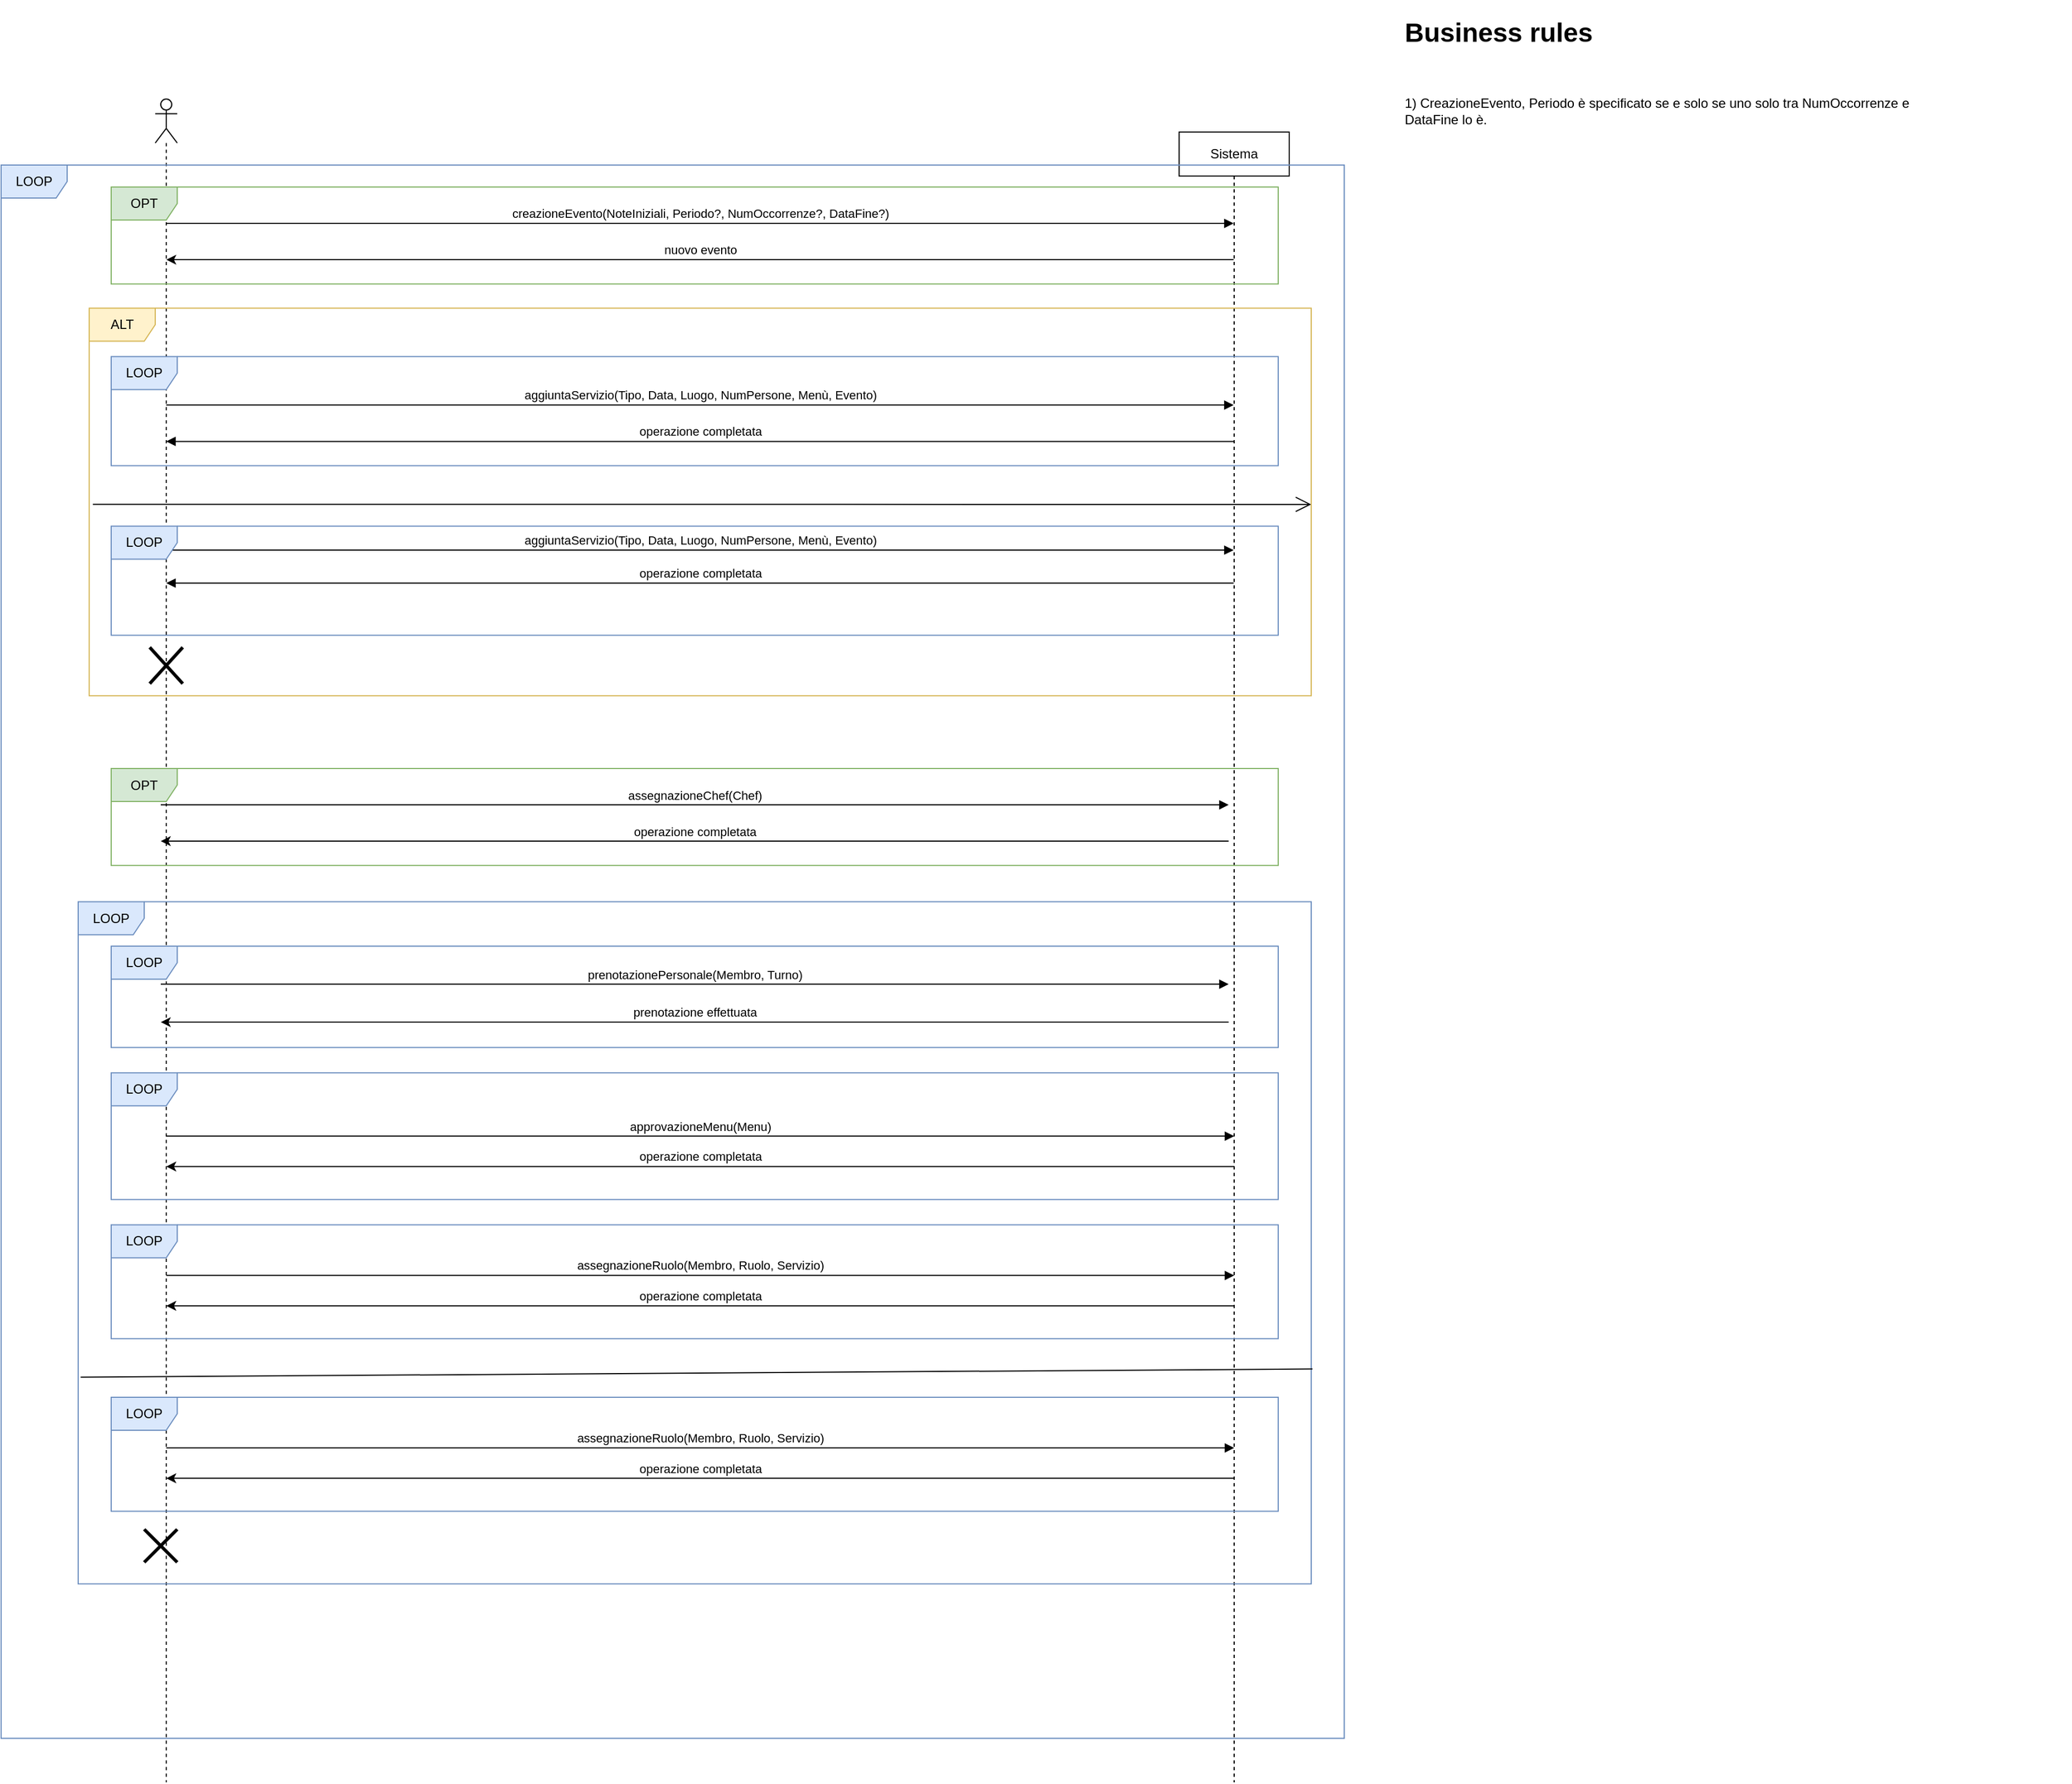 <mxfile version="21.3.4" type="device">
  <diagram name="Page-1" id="aDgRZFvFXDjg_jGfRXhe">
    <mxGraphModel dx="1781" dy="547" grid="1" gridSize="10" guides="1" tooltips="1" connect="1" arrows="1" fold="1" page="1" pageScale="1" pageWidth="827" pageHeight="1169" math="0" shadow="0">
      <root>
        <mxCell id="0" />
        <mxCell id="1" parent="0" />
        <mxCell id="ziAq5ncUOEXPv-bApJY8-1" value="" style="shape=umlLifeline;perimeter=lifelinePerimeter;whiteSpace=wrap;html=1;container=1;dropTarget=0;collapsible=0;recursiveResize=0;outlineConnect=0;portConstraint=eastwest;newEdgeStyle={&quot;edgeStyle&quot;:&quot;elbowEdgeStyle&quot;,&quot;elbow&quot;:&quot;vertical&quot;,&quot;curved&quot;:0,&quot;rounded&quot;:0};participant=umlActor;" parent="1" vertex="1">
          <mxGeometry x="-220" y="190" width="20" height="1530" as="geometry" />
        </mxCell>
        <mxCell id="ziAq5ncUOEXPv-bApJY8-2" value="Sistema" style="shape=umlLifeline;perimeter=lifelinePerimeter;whiteSpace=wrap;html=1;container=1;dropTarget=0;collapsible=0;recursiveResize=0;outlineConnect=0;portConstraint=eastwest;newEdgeStyle={&quot;edgeStyle&quot;:&quot;elbowEdgeStyle&quot;,&quot;elbow&quot;:&quot;vertical&quot;,&quot;curved&quot;:0,&quot;rounded&quot;:0};" parent="1" vertex="1">
          <mxGeometry x="710" y="220" width="100" height="1500" as="geometry" />
        </mxCell>
        <mxCell id="en180CTn0l9zymGrBvhz-2" value="&lt;h1&gt;Business rules&lt;br&gt;&lt;/h1&gt;&lt;p&gt;&lt;br&gt;&lt;/p&gt;&lt;div&gt;1) CreazioneEvento, Periodo è specificato se e solo se uno solo tra NumOccorrenze e&lt;/div&gt;&lt;div&gt;DataFine lo è.&lt;br&gt;&lt;/div&gt;" style="text;html=1;strokeColor=none;fillColor=none;spacing=5;spacingTop=-20;whiteSpace=wrap;overflow=hidden;rounded=0;" parent="1" vertex="1">
          <mxGeometry x="910" y="110" width="610" height="640" as="geometry" />
        </mxCell>
        <mxCell id="en180CTn0l9zymGrBvhz-39" value="LOOP" style="shape=umlFrame;whiteSpace=wrap;html=1;pointerEvents=0;fillColor=#dae8fc;strokeColor=#6c8ebf;" parent="1" vertex="1">
          <mxGeometry x="-360" y="250" width="1220" height="1430" as="geometry" />
        </mxCell>
        <mxCell id="en180CTn0l9zymGrBvhz-41" value="" style="group" parent="1" vertex="1" connectable="0">
          <mxGeometry x="210" y="580" width="170" height="50" as="geometry" />
        </mxCell>
        <mxCell id="en180CTn0l9zymGrBvhz-31" value="aggiuntaServizio(Tipo, Data, Luogo, NumPersone, Menù, Evento)" style="html=1;verticalAlign=bottom;endArrow=block;edgeStyle=elbowEdgeStyle;elbow=vertical;curved=0;rounded=0;" parent="en180CTn0l9zymGrBvhz-41" source="ziAq5ncUOEXPv-bApJY8-1" target="ziAq5ncUOEXPv-bApJY8-2" edge="1">
          <mxGeometry width="80" relative="1" as="geometry">
            <mxPoint x="-49.36" y="40" as="sourcePoint" />
            <mxPoint x="270.64" y="40" as="targetPoint" />
            <Array as="points">
              <mxPoint x="10" y="20" />
              <mxPoint x="170" />
              <mxPoint x="101.14" y="40" />
            </Array>
          </mxGeometry>
        </mxCell>
        <mxCell id="en180CTn0l9zymGrBvhz-32" value="operazione completata" style="html=1;verticalAlign=bottom;endArrow=none;edgeStyle=elbowEdgeStyle;elbow=vertical;curved=0;rounded=0;startArrow=block;startFill=1;endFill=0;" parent="en180CTn0l9zymGrBvhz-41" source="ziAq5ncUOEXPv-bApJY8-1" target="ziAq5ncUOEXPv-bApJY8-2" edge="1">
          <mxGeometry width="80" relative="1" as="geometry">
            <mxPoint x="-49.36" y="70" as="sourcePoint" />
            <mxPoint x="270.64" y="70" as="targetPoint" />
            <Array as="points">
              <mxPoint y="50" />
              <mxPoint x="70" y="30" />
            </Array>
          </mxGeometry>
        </mxCell>
        <mxCell id="en180CTn0l9zymGrBvhz-42" value="" style="group" parent="1" vertex="1" connectable="0">
          <mxGeometry x="-290" y="270" width="1120" height="1269.6" as="geometry" />
        </mxCell>
        <mxCell id="en180CTn0l9zymGrBvhz-29" value="" style="endArrow=open;endFill=1;endSize=12;html=1;rounded=0;exitX=0.003;exitY=0.506;exitDx=0;exitDy=0;exitPerimeter=0;" parent="en180CTn0l9zymGrBvhz-42" source="en180CTn0l9zymGrBvhz-28" edge="1">
          <mxGeometry width="160" relative="1" as="geometry">
            <mxPoint x="320" y="330.303" as="sourcePoint" />
            <mxPoint x="1120" y="288.465" as="targetPoint" />
          </mxGeometry>
        </mxCell>
        <mxCell id="en180CTn0l9zymGrBvhz-40" value="" style="group" parent="en180CTn0l9zymGrBvhz-42" vertex="1" connectable="0">
          <mxGeometry width="1120" height="1269.6" as="geometry" />
        </mxCell>
        <mxCell id="en180CTn0l9zymGrBvhz-18" value="" style="group" parent="en180CTn0l9zymGrBvhz-40" vertex="1" connectable="0">
          <mxGeometry x="30" width="1060" height="88.081" as="geometry" />
        </mxCell>
        <mxCell id="ziAq5ncUOEXPv-bApJY8-3" value="creazioneEvento(NoteIniziali, Periodo?, NumOccorrenze?, DataFine?)" style="html=1;verticalAlign=bottom;endArrow=block;edgeStyle=elbowEdgeStyle;elbow=vertical;curved=0;rounded=0;" parent="en180CTn0l9zymGrBvhz-18" source="ziAq5ncUOEXPv-bApJY8-1" target="ziAq5ncUOEXPv-bApJY8-2" edge="1">
          <mxGeometry width="80" relative="1" as="geometry">
            <mxPoint x="80" as="sourcePoint" />
            <mxPoint x="500" y="11.01" as="targetPoint" />
            <Array as="points">
              <mxPoint x="760" y="33.03" />
              <mxPoint x="50" />
            </Array>
          </mxGeometry>
        </mxCell>
        <mxCell id="ziAq5ncUOEXPv-bApJY8-4" value="nuovo evento" style="html=1;verticalAlign=bottom;endArrow=none;edgeStyle=elbowEdgeStyle;elbow=vertical;curved=0;rounded=0;startArrow=classic;startFill=1;endFill=0;" parent="en180CTn0l9zymGrBvhz-18" source="ziAq5ncUOEXPv-bApJY8-1" target="ziAq5ncUOEXPv-bApJY8-2" edge="1">
          <mxGeometry width="80" relative="1" as="geometry">
            <mxPoint x="630" y="187.172" as="sourcePoint" />
            <mxPoint x="710" y="187.172" as="targetPoint" />
            <Array as="points">
              <mxPoint x="760" y="66.061" />
              <mxPoint x="550" y="44.04" />
            </Array>
          </mxGeometry>
        </mxCell>
        <mxCell id="en180CTn0l9zymGrBvhz-16" value="OPT" style="shape=umlFrame;whiteSpace=wrap;html=1;pointerEvents=0;fillColor=#d5e8d4;strokeColor=#82b366;" parent="en180CTn0l9zymGrBvhz-18" vertex="1">
          <mxGeometry width="1060" height="88.081" as="geometry" />
        </mxCell>
        <mxCell id="en180CTn0l9zymGrBvhz-21" value="" style="group" parent="en180CTn0l9zymGrBvhz-40" vertex="1" connectable="0">
          <mxGeometry x="30" y="528.485" width="1060" height="88.081" as="geometry" />
        </mxCell>
        <mxCell id="en180CTn0l9zymGrBvhz-8" value="assegnazioneChef(Chef)" style="html=1;verticalAlign=bottom;endArrow=block;edgeStyle=elbowEdgeStyle;elbow=vertical;curved=0;rounded=0;" parent="en180CTn0l9zymGrBvhz-21" edge="1">
          <mxGeometry width="80" relative="1" as="geometry">
            <mxPoint x="45" y="33.03" as="sourcePoint" />
            <mxPoint x="1015" y="33.03" as="targetPoint" />
            <Array as="points">
              <mxPoint x="635" y="33.03" />
              <mxPoint x="566.14" y="77.071" />
            </Array>
          </mxGeometry>
        </mxCell>
        <mxCell id="en180CTn0l9zymGrBvhz-9" value="operazione completata" style="html=1;verticalAlign=bottom;endArrow=none;edgeStyle=elbowEdgeStyle;elbow=vertical;curved=0;rounded=0;startArrow=classic;startFill=1;endFill=0;" parent="en180CTn0l9zymGrBvhz-21" edge="1">
          <mxGeometry width="80" relative="1" as="geometry">
            <mxPoint x="45" y="66.061" as="sourcePoint" />
            <mxPoint x="1015" y="66.061" as="targetPoint" />
            <Array as="points">
              <mxPoint x="545" y="66.061" />
            </Array>
          </mxGeometry>
        </mxCell>
        <mxCell id="en180CTn0l9zymGrBvhz-20" value="OPT" style="shape=umlFrame;whiteSpace=wrap;html=1;pointerEvents=0;fillColor=#d5e8d4;strokeColor=#82b366;" parent="en180CTn0l9zymGrBvhz-21" vertex="1">
          <mxGeometry width="1060" height="88.081" as="geometry" />
        </mxCell>
        <mxCell id="en180CTn0l9zymGrBvhz-35" value="" style="group" parent="en180CTn0l9zymGrBvhz-40" vertex="1" connectable="0">
          <mxGeometry x="10" y="110.101" width="1110" height="352.323" as="geometry" />
        </mxCell>
        <mxCell id="en180CTn0l9zymGrBvhz-19" value="" style="group" parent="en180CTn0l9zymGrBvhz-35" vertex="1" connectable="0">
          <mxGeometry x="20" y="44.04" width="1060" height="99.091" as="geometry" />
        </mxCell>
        <mxCell id="ziAq5ncUOEXPv-bApJY8-9" value="aggiuntaServizio(Tipo, Data, Luogo, NumPersone, Menù, Evento)" style="html=1;verticalAlign=bottom;endArrow=block;edgeStyle=elbowEdgeStyle;elbow=vertical;curved=0;rounded=0;" parent="en180CTn0l9zymGrBvhz-19" source="ziAq5ncUOEXPv-bApJY8-1" target="ziAq5ncUOEXPv-bApJY8-2" edge="1">
          <mxGeometry width="80" relative="1" as="geometry">
            <mxPoint x="420.64" y="66.061" as="sourcePoint" />
            <mxPoint x="740.64" y="66.061" as="targetPoint" />
            <Array as="points">
              <mxPoint x="480" y="44.04" />
              <mxPoint x="640" y="22.02" />
              <mxPoint x="571.14" y="66.061" />
            </Array>
          </mxGeometry>
        </mxCell>
        <mxCell id="ziAq5ncUOEXPv-bApJY8-10" value="operazione completata" style="html=1;verticalAlign=bottom;endArrow=none;edgeStyle=elbowEdgeStyle;elbow=vertical;curved=0;rounded=0;startArrow=block;startFill=1;endFill=0;" parent="en180CTn0l9zymGrBvhz-19" source="ziAq5ncUOEXPv-bApJY8-1" target="ziAq5ncUOEXPv-bApJY8-2" edge="1">
          <mxGeometry width="80" relative="1" as="geometry">
            <mxPoint x="420.64" y="99.091" as="sourcePoint" />
            <mxPoint x="740.64" y="99.091" as="targetPoint" />
            <Array as="points">
              <mxPoint x="470" y="77.071" />
              <mxPoint x="540" y="55.051" />
            </Array>
          </mxGeometry>
        </mxCell>
        <mxCell id="en180CTn0l9zymGrBvhz-17" value="LOOP" style="shape=umlFrame;whiteSpace=wrap;html=1;pointerEvents=0;fillColor=#dae8fc;strokeColor=#6c8ebf;swimlaneFillColor=none;gradientColor=none;shadow=0;" parent="en180CTn0l9zymGrBvhz-19" vertex="1">
          <mxGeometry width="1060" height="99.091" as="geometry" />
        </mxCell>
        <mxCell id="en180CTn0l9zymGrBvhz-28" value="ALT" style="shape=umlFrame;whiteSpace=wrap;html=1;pointerEvents=0;fillColor=#fff2cc;strokeColor=#d6b656;" parent="en180CTn0l9zymGrBvhz-35" vertex="1">
          <mxGeometry width="1110" height="352.323" as="geometry" />
        </mxCell>
        <mxCell id="en180CTn0l9zymGrBvhz-30" value="" style="group" parent="en180CTn0l9zymGrBvhz-35" vertex="1" connectable="0">
          <mxGeometry x="20" y="198.182" width="1060" height="99.091" as="geometry" />
        </mxCell>
        <mxCell id="en180CTn0l9zymGrBvhz-33" value="LOOP" style="shape=umlFrame;whiteSpace=wrap;html=1;pointerEvents=0;fillColor=#dae8fc;strokeColor=#6c8ebf;swimlaneFillColor=none;gradientColor=none;shadow=0;" parent="en180CTn0l9zymGrBvhz-30" vertex="1">
          <mxGeometry width="1060" height="99.091" as="geometry" />
        </mxCell>
        <mxCell id="en180CTn0l9zymGrBvhz-34" value="" style="shape=umlDestroy;whiteSpace=wrap;html=1;strokeWidth=3;targetShapes=umlLifeline;" parent="en180CTn0l9zymGrBvhz-35" vertex="1">
          <mxGeometry x="55" y="308.283" width="30" height="33.03" as="geometry" />
        </mxCell>
        <mxCell id="en180CTn0l9zymGrBvhz-38" value="" style="group" parent="en180CTn0l9zymGrBvhz-40" vertex="1" connectable="0">
          <mxGeometry y="649.6" width="1120" height="620" as="geometry" />
        </mxCell>
        <mxCell id="en180CTn0l9zymGrBvhz-36" value="" style="group" parent="en180CTn0l9zymGrBvhz-38" vertex="1" connectable="0">
          <mxGeometry x="30" y="40.4" width="1060" height="356.81" as="geometry" />
        </mxCell>
        <mxCell id="en180CTn0l9zymGrBvhz-25" value="" style="group" parent="en180CTn0l9zymGrBvhz-36" vertex="1" connectable="0">
          <mxGeometry y="253.22" width="1060" height="103.59" as="geometry" />
        </mxCell>
        <mxCell id="en180CTn0l9zymGrBvhz-14" value="assegnazioneRuolo(Membro, Ruolo, Servizio)" style="html=1;verticalAlign=bottom;endArrow=block;edgeStyle=elbowEdgeStyle;elbow=vertical;curved=0;rounded=0;movable=1;resizable=1;rotatable=1;deletable=1;editable=1;locked=0;connectable=1;" parent="en180CTn0l9zymGrBvhz-25" edge="1">
          <mxGeometry width="80" relative="1" as="geometry">
            <mxPoint x="50" y="46.04" as="sourcePoint" />
            <mxPoint x="1020" y="46.04" as="targetPoint" />
            <Array as="points">
              <mxPoint x="640" y="46.04" />
              <mxPoint x="571.14" y="92.08" />
            </Array>
          </mxGeometry>
        </mxCell>
        <mxCell id="en180CTn0l9zymGrBvhz-15" value="operazione completata" style="html=1;verticalAlign=bottom;endArrow=none;edgeStyle=elbowEdgeStyle;elbow=vertical;curved=0;rounded=0;startArrow=classic;startFill=1;endFill=0;movable=1;resizable=1;rotatable=1;deletable=1;editable=1;locked=0;connectable=1;" parent="en180CTn0l9zymGrBvhz-25" edge="1">
          <mxGeometry width="80" relative="1" as="geometry">
            <mxPoint x="50" y="73.664" as="sourcePoint" />
            <mxPoint x="1020" y="73.664" as="targetPoint" />
            <Array as="points">
              <mxPoint x="550" y="73.664" />
            </Array>
          </mxGeometry>
        </mxCell>
        <mxCell id="en180CTn0l9zymGrBvhz-24" value="LOOP" style="shape=umlFrame;whiteSpace=wrap;html=1;pointerEvents=0;fillColor=#dae8fc;strokeColor=#6c8ebf;" parent="en180CTn0l9zymGrBvhz-25" vertex="1">
          <mxGeometry width="1060" height="103.59" as="geometry" />
        </mxCell>
        <mxCell id="en180CTn0l9zymGrBvhz-26" value="" style="group" parent="en180CTn0l9zymGrBvhz-36" vertex="1" connectable="0">
          <mxGeometry y="115.1" width="1060" height="115.1" as="geometry" />
        </mxCell>
        <mxCell id="en180CTn0l9zymGrBvhz-12" value="approvazioneMenu(Menu)" style="html=1;verticalAlign=bottom;endArrow=block;edgeStyle=elbowEdgeStyle;elbow=vertical;curved=0;rounded=0;movable=1;resizable=1;rotatable=1;deletable=1;editable=1;locked=0;connectable=1;" parent="en180CTn0l9zymGrBvhz-26" edge="1">
          <mxGeometry width="80" relative="1" as="geometry">
            <mxPoint x="50" y="57.55" as="sourcePoint" />
            <mxPoint x="1020" y="57.55" as="targetPoint" />
            <Array as="points">
              <mxPoint x="640" y="57.55" />
              <mxPoint x="571.14" y="103.59" />
            </Array>
          </mxGeometry>
        </mxCell>
        <mxCell id="en180CTn0l9zymGrBvhz-13" value="operazione completata" style="html=1;verticalAlign=bottom;endArrow=none;edgeStyle=elbowEdgeStyle;elbow=vertical;curved=0;rounded=0;startArrow=classic;startFill=1;endFill=0;movable=1;resizable=1;rotatable=1;deletable=1;editable=1;locked=0;connectable=1;" parent="en180CTn0l9zymGrBvhz-26" edge="1">
          <mxGeometry width="80" relative="1" as="geometry">
            <mxPoint x="50" y="85.174" as="sourcePoint" />
            <mxPoint x="1020" y="85.174" as="targetPoint" />
            <Array as="points">
              <mxPoint x="550" y="85.174" />
            </Array>
          </mxGeometry>
        </mxCell>
        <mxCell id="en180CTn0l9zymGrBvhz-23" value="LOOP" style="shape=umlFrame;whiteSpace=wrap;html=1;pointerEvents=0;fillColor=#dae8fc;strokeColor=#6c8ebf;" parent="en180CTn0l9zymGrBvhz-26" vertex="1">
          <mxGeometry width="1060" height="115.1" as="geometry" />
        </mxCell>
        <mxCell id="en180CTn0l9zymGrBvhz-27" value="" style="group" parent="en180CTn0l9zymGrBvhz-36" vertex="1" connectable="0">
          <mxGeometry width="1060" height="92.08" as="geometry" />
        </mxCell>
        <mxCell id="en180CTn0l9zymGrBvhz-10" value="prenotazionePersonale(Membro, Turno)" style="html=1;verticalAlign=bottom;endArrow=block;edgeStyle=elbowEdgeStyle;elbow=vertical;curved=0;rounded=0;movable=1;resizable=1;rotatable=1;deletable=1;editable=1;locked=0;connectable=1;" parent="en180CTn0l9zymGrBvhz-27" edge="1">
          <mxGeometry width="80" relative="1" as="geometry">
            <mxPoint x="45" y="34.53" as="sourcePoint" />
            <mxPoint x="1015" y="34.53" as="targetPoint" />
            <Array as="points">
              <mxPoint x="635" y="34.53" />
              <mxPoint x="566.14" y="80.57" />
            </Array>
          </mxGeometry>
        </mxCell>
        <mxCell id="en180CTn0l9zymGrBvhz-11" value="prenotazione effettuata" style="html=1;verticalAlign=bottom;endArrow=none;edgeStyle=elbowEdgeStyle;elbow=vertical;curved=0;rounded=0;startArrow=classic;startFill=1;endFill=0;movable=1;resizable=1;rotatable=1;deletable=1;editable=1;locked=0;connectable=1;" parent="en180CTn0l9zymGrBvhz-27" edge="1">
          <mxGeometry width="80" relative="1" as="geometry">
            <mxPoint x="45" y="69.06" as="sourcePoint" />
            <mxPoint x="1015" y="69.06" as="targetPoint" />
            <Array as="points">
              <mxPoint x="545" y="69.06" />
            </Array>
          </mxGeometry>
        </mxCell>
        <mxCell id="en180CTn0l9zymGrBvhz-22" value="LOOP" style="shape=umlFrame;whiteSpace=wrap;html=1;pointerEvents=0;fillColor=#dae8fc;strokeColor=#6c8ebf;" parent="en180CTn0l9zymGrBvhz-27" vertex="1">
          <mxGeometry width="1060" height="92.08" as="geometry" />
        </mxCell>
        <mxCell id="en180CTn0l9zymGrBvhz-37" value="LOOP" style="shape=umlFrame;whiteSpace=wrap;html=1;pointerEvents=0;fillColor=#dae8fc;strokeColor=#6c8ebf;" parent="en180CTn0l9zymGrBvhz-38" vertex="1">
          <mxGeometry width="1120" height="620" as="geometry" />
        </mxCell>
        <mxCell id="en180CTn0l9zymGrBvhz-44" value="" style="endArrow=none;endFill=0;endSize=12;html=1;rounded=0;exitX=0.002;exitY=0.697;exitDx=0;exitDy=0;exitPerimeter=0;entryX=1.001;entryY=0.685;entryDx=0;entryDy=0;entryPerimeter=0;" parent="en180CTn0l9zymGrBvhz-38" source="en180CTn0l9zymGrBvhz-37" target="en180CTn0l9zymGrBvhz-37" edge="1">
          <mxGeometry width="160" relative="1" as="geometry">
            <mxPoint x="310" y="410.4" as="sourcePoint" />
            <mxPoint x="470" y="410.4" as="targetPoint" />
          </mxGeometry>
        </mxCell>
        <mxCell id="en180CTn0l9zymGrBvhz-48" value="LOOP" style="shape=umlFrame;whiteSpace=wrap;html=1;pointerEvents=0;fillColor=#dae8fc;strokeColor=#6c8ebf;" parent="en180CTn0l9zymGrBvhz-38" vertex="1">
          <mxGeometry x="30" y="450.4" width="1060" height="103.59" as="geometry" />
        </mxCell>
        <mxCell id="en180CTn0l9zymGrBvhz-49" value="assegnazioneRuolo(Membro, Ruolo, Servizio)" style="html=1;verticalAlign=bottom;endArrow=block;edgeStyle=elbowEdgeStyle;elbow=vertical;curved=0;rounded=0;movable=1;resizable=1;rotatable=1;deletable=1;editable=1;locked=0;connectable=1;" parent="en180CTn0l9zymGrBvhz-38" edge="1">
          <mxGeometry width="80" relative="1" as="geometry">
            <mxPoint x="80" y="496.44" as="sourcePoint" />
            <mxPoint x="1050" y="496.44" as="targetPoint" />
            <Array as="points">
              <mxPoint x="670" y="496.44" />
              <mxPoint x="601.14" y="542.48" />
            </Array>
          </mxGeometry>
        </mxCell>
        <mxCell id="en180CTn0l9zymGrBvhz-50" value="operazione completata" style="html=1;verticalAlign=bottom;endArrow=none;edgeStyle=elbowEdgeStyle;elbow=vertical;curved=0;rounded=0;startArrow=classic;startFill=1;endFill=0;movable=1;resizable=1;rotatable=1;deletable=1;editable=1;locked=0;connectable=1;" parent="en180CTn0l9zymGrBvhz-38" edge="1">
          <mxGeometry width="80" relative="1" as="geometry">
            <mxPoint x="80" y="524.064" as="sourcePoint" />
            <mxPoint x="1050" y="524.064" as="targetPoint" />
            <Array as="points">
              <mxPoint x="580" y="524.064" />
            </Array>
          </mxGeometry>
        </mxCell>
        <mxCell id="en180CTn0l9zymGrBvhz-51" value="" style="shape=umlDestroy;whiteSpace=wrap;html=1;strokeWidth=3;targetShapes=umlLifeline;" parent="en180CTn0l9zymGrBvhz-38" vertex="1">
          <mxGeometry x="60" y="570.4" width="30" height="30" as="geometry" />
        </mxCell>
      </root>
    </mxGraphModel>
  </diagram>
</mxfile>
